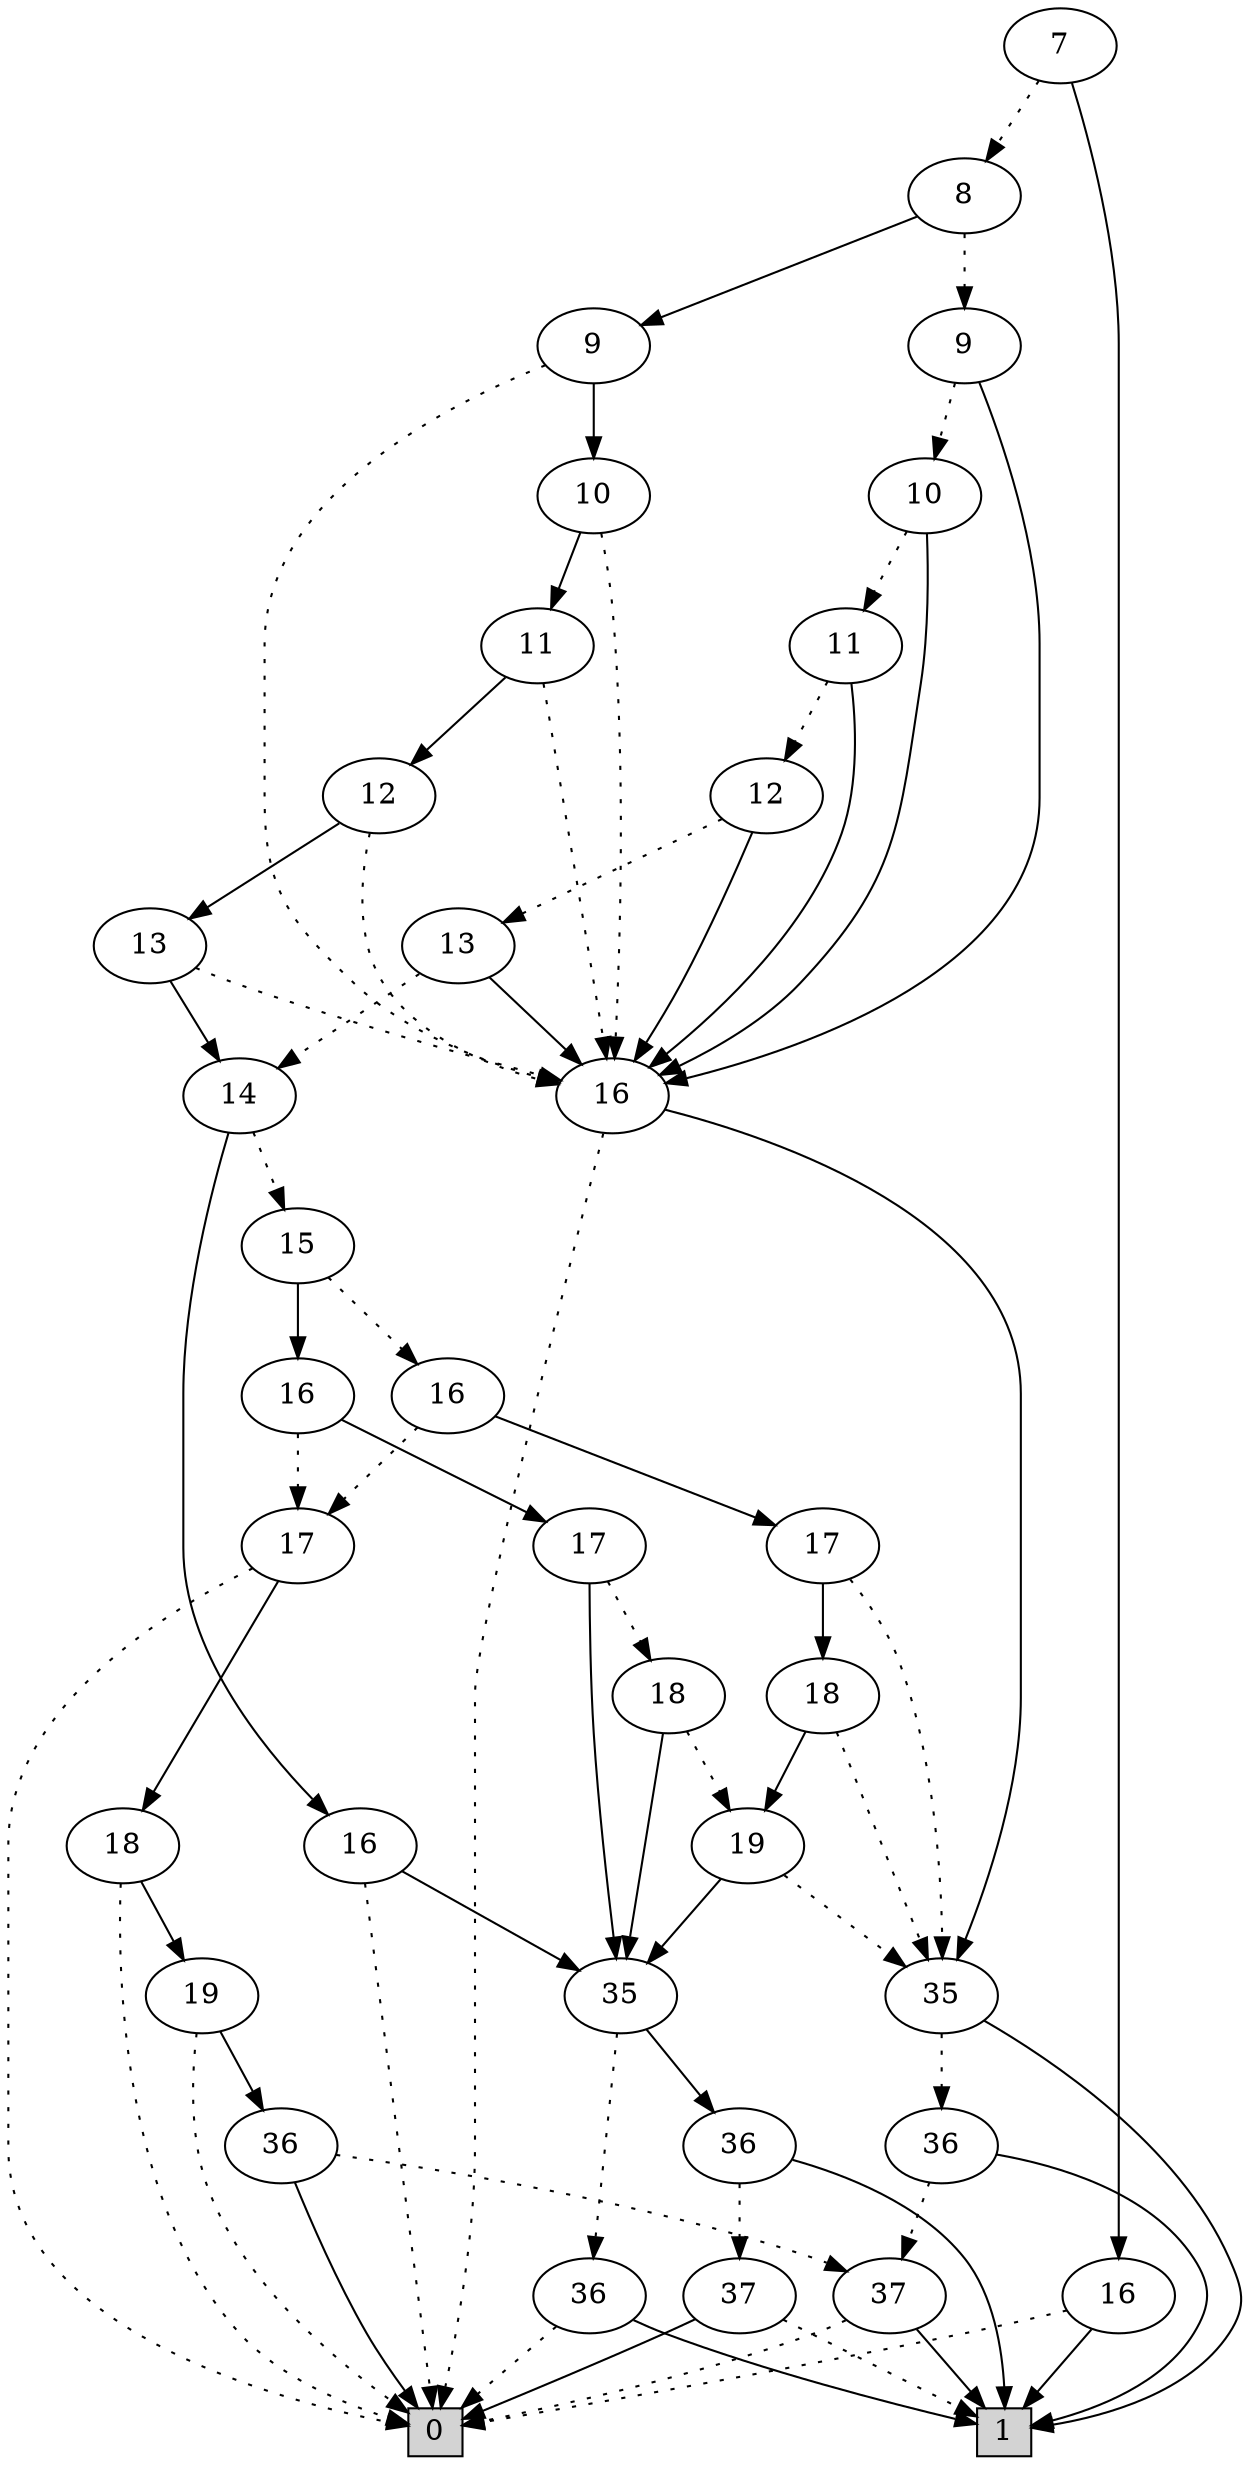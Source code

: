 digraph G {
0 [shape=box, label="0", style=filled, shape=box, height=0.3, width=0.3];
1 [shape=box, label="1", style=filled, shape=box, height=0.3, width=0.3];
10480 [label="7"];
10480 -> 10479 [style=dotted];
10480 -> 34 [style=filled];
10479 [label="8"];
10479 -> 10473 [style=dotted];
10479 -> 10478 [style=filled];
10473 [label="9"];
10473 -> 10472 [style=dotted];
10473 -> 10418 [style=filled];
10472 [label="10"];
10472 -> 10471 [style=dotted];
10472 -> 10418 [style=filled];
10471 [label="11"];
10471 -> 10470 [style=dotted];
10471 -> 10418 [style=filled];
10470 [label="12"];
10470 -> 10469 [style=dotted];
10470 -> 10418 [style=filled];
10469 [label="13"];
10469 -> 10468 [style=dotted];
10469 -> 10418 [style=filled];
10468 [label="14"];
10468 -> 10467 [style=dotted];
10468 -> 10416 [style=filled];
10467 [label="15"];
10467 -> 10465 [style=dotted];
10467 -> 10466 [style=filled];
10465 [label="16"];
10465 -> 10275 [style=dotted];
10465 -> 10226 [style=filled];
10275 [label="17"];
10275 -> 0 [style=dotted];
10275 -> 10274 [style=filled];
10274 [label="18"];
10274 -> 0 [style=dotted];
10274 -> 10273 [style=filled];
10273 [label="19"];
10273 -> 0 [style=dotted];
10273 -> 8274 [style=filled];
8274 [label="36"];
8274 -> 76 [style=dotted];
8274 -> 0 [style=filled];
76 [label="37"];
76 -> 0 [style=dotted];
76 -> 1 [style=filled];
10226 [label="17"];
10226 -> 1264 [style=dotted];
10226 -> 10225 [style=filled];
1264 [label="35"];
1264 -> 1258 [style=dotted];
1264 -> 1 [style=filled];
1258 [label="36"];
1258 -> 76 [style=dotted];
1258 -> 1 [style=filled];
10225 [label="18"];
10225 -> 1264 [style=dotted];
10225 -> 10224 [style=filled];
10224 [label="19"];
10224 -> 1264 [style=dotted];
10224 -> 10031 [style=filled];
10031 [label="35"];
10031 -> 74 [style=dotted];
10031 -> 8279 [style=filled];
74 [label="36"];
74 -> 0 [style=dotted];
74 -> 1 [style=filled];
8279 [label="36"];
8279 -> 77 [style=dotted];
8279 -> 1 [style=filled];
77 [label="37"];
77 -> 1 [style=dotted];
77 -> 0 [style=filled];
10466 [label="16"];
10466 -> 10275 [style=dotted];
10466 -> 10228 [style=filled];
10228 [label="17"];
10228 -> 10227 [style=dotted];
10228 -> 10031 [style=filled];
10227 [label="18"];
10227 -> 10224 [style=dotted];
10227 -> 10031 [style=filled];
10416 [label="16"];
10416 -> 0 [style=dotted];
10416 -> 10031 [style=filled];
10418 [label="16"];
10418 -> 0 [style=dotted];
10418 -> 1264 [style=filled];
10478 [label="9"];
10478 -> 10418 [style=dotted];
10478 -> 10477 [style=filled];
10477 [label="10"];
10477 -> 10418 [style=dotted];
10477 -> 10476 [style=filled];
10476 [label="11"];
10476 -> 10418 [style=dotted];
10476 -> 10475 [style=filled];
10475 [label="12"];
10475 -> 10418 [style=dotted];
10475 -> 10474 [style=filled];
10474 [label="13"];
10474 -> 10418 [style=dotted];
10474 -> 10468 [style=filled];
34 [label="16"];
34 -> 0 [style=dotted];
34 -> 1 [style=filled];
}
